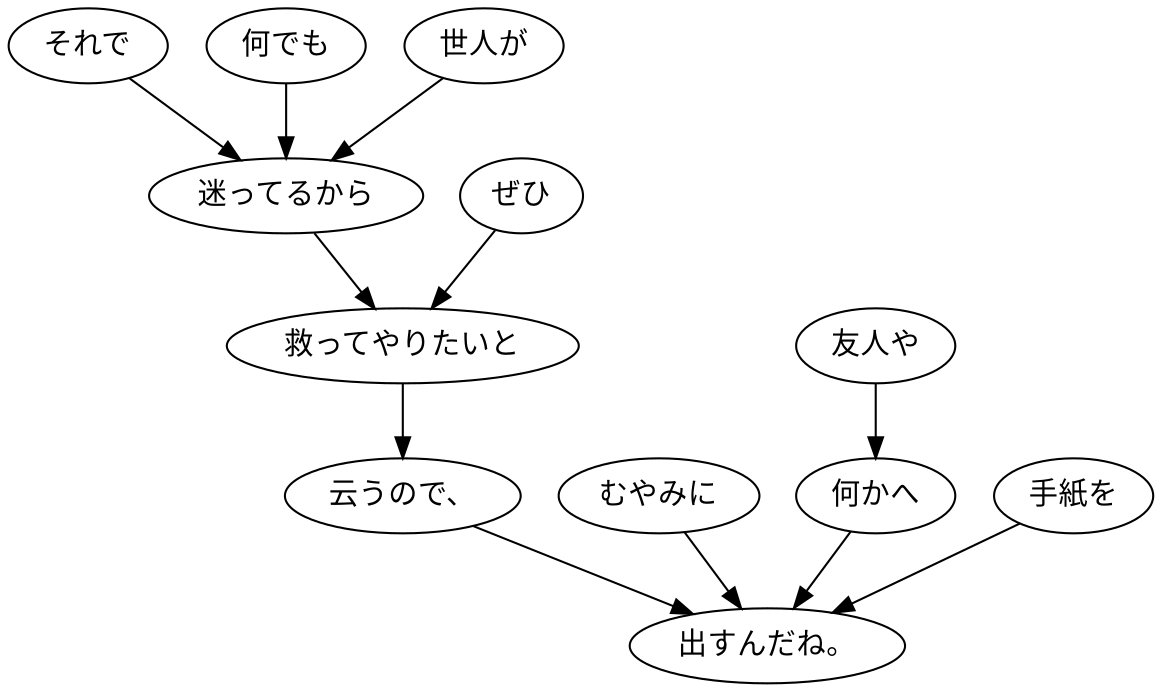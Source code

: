 digraph graph6167 {
	node0 [label="それで"];
	node1 [label="何でも"];
	node2 [label="世人が"];
	node3 [label="迷ってるから"];
	node4 [label="ぜひ"];
	node5 [label="救ってやりたいと"];
	node6 [label="云うので、"];
	node7 [label="むやみに"];
	node8 [label="友人や"];
	node9 [label="何かへ"];
	node10 [label="手紙を"];
	node11 [label="出すんだね。"];
	node0 -> node3;
	node1 -> node3;
	node2 -> node3;
	node3 -> node5;
	node4 -> node5;
	node5 -> node6;
	node6 -> node11;
	node7 -> node11;
	node8 -> node9;
	node9 -> node11;
	node10 -> node11;
}
